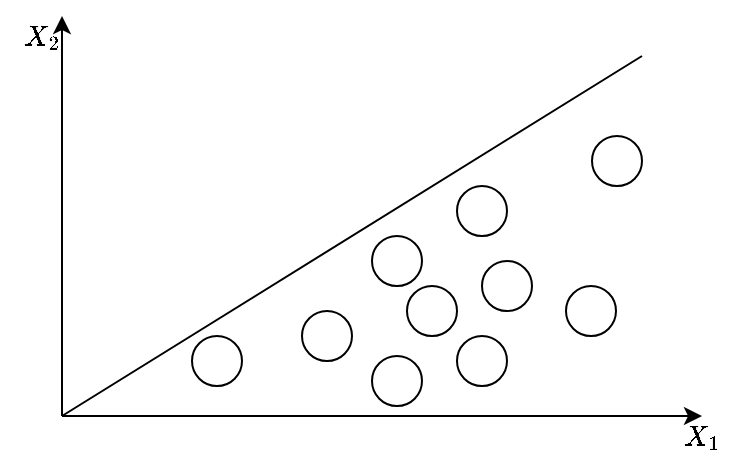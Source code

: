 <mxfile version="10.6.0" type="device"><diagram id="OnEbsA6dGB6p3wYzXo-o" name="Page-1"><mxGraphModel dx="717" dy="525" grid="1" gridSize="10" guides="1" tooltips="1" connect="1" arrows="1" fold="1" page="1" pageScale="1" pageWidth="850" pageHeight="1100" math="1" shadow="0"><root><mxCell id="0"/><mxCell id="1" parent="0"/><mxCell id="WzTZXuYgtyDRHlLtkA2z-1" value="" style="endArrow=classic;html=1;" edge="1" parent="1"><mxGeometry width="50" height="50" relative="1" as="geometry"><mxPoint x="160" y="240" as="sourcePoint"/><mxPoint x="160" y="40" as="targetPoint"/></mxGeometry></mxCell><mxCell id="WzTZXuYgtyDRHlLtkA2z-2" value="" style="endArrow=classic;html=1;" edge="1" parent="1"><mxGeometry width="50" height="50" relative="1" as="geometry"><mxPoint x="160" y="240" as="sourcePoint"/><mxPoint x="480" y="240" as="targetPoint"/></mxGeometry></mxCell><mxCell id="WzTZXuYgtyDRHlLtkA2z-4" value="" style="shape=image;html=1;verticalAlign=top;verticalLabelPosition=bottom;labelBackgroundColor=#ffffff;imageAspect=0;aspect=fixed;image=https://cdn0.iconfinder.com/data/icons/slim-square-icons-basics/100/basics-22-128.png" vertex="1" parent="1"><mxGeometry x="240" y="40" width="30" height="30" as="geometry"/></mxCell><mxCell id="WzTZXuYgtyDRHlLtkA2z-5" value="" style="shape=image;html=1;verticalAlign=top;verticalLabelPosition=bottom;labelBackgroundColor=#ffffff;imageAspect=0;aspect=fixed;image=https://cdn0.iconfinder.com/data/icons/slim-square-icons-basics/100/basics-22-128.png" vertex="1" parent="1"><mxGeometry x="220" y="80" width="30" height="30" as="geometry"/></mxCell><mxCell id="WzTZXuYgtyDRHlLtkA2z-6" value="" style="shape=image;html=1;verticalAlign=top;verticalLabelPosition=bottom;labelBackgroundColor=#ffffff;imageAspect=0;aspect=fixed;image=https://cdn0.iconfinder.com/data/icons/slim-square-icons-basics/100/basics-22-128.png" vertex="1" parent="1"><mxGeometry x="290" y="70" width="30" height="30" as="geometry"/></mxCell><mxCell id="WzTZXuYgtyDRHlLtkA2z-7" value="" style="shape=image;html=1;verticalAlign=top;verticalLabelPosition=bottom;labelBackgroundColor=#ffffff;imageAspect=0;aspect=fixed;image=https://cdn0.iconfinder.com/data/icons/slim-square-icons-basics/100/basics-22-128.png" vertex="1" parent="1"><mxGeometry x="180" y="55" width="30" height="30" as="geometry"/></mxCell><mxCell id="WzTZXuYgtyDRHlLtkA2z-8" value="" style="shape=image;html=1;verticalAlign=top;verticalLabelPosition=bottom;labelBackgroundColor=#ffffff;imageAspect=0;aspect=fixed;image=https://cdn0.iconfinder.com/data/icons/slim-square-icons-basics/100/basics-22-128.png" vertex="1" parent="1"><mxGeometry x="190" y="140" width="30" height="30" as="geometry"/></mxCell><mxCell id="WzTZXuYgtyDRHlLtkA2z-9" value="" style="shape=image;html=1;verticalAlign=top;verticalLabelPosition=bottom;labelBackgroundColor=#ffffff;imageAspect=0;aspect=fixed;image=https://cdn0.iconfinder.com/data/icons/slim-square-icons-basics/100/basics-22-128.png" vertex="1" parent="1"><mxGeometry x="250" y="120" width="30" height="30" as="geometry"/></mxCell><mxCell id="WzTZXuYgtyDRHlLtkA2z-10" value="" style="shape=image;html=1;verticalAlign=top;verticalLabelPosition=bottom;labelBackgroundColor=#ffffff;imageAspect=0;aspect=fixed;image=https://cdn0.iconfinder.com/data/icons/slim-square-icons-basics/100/basics-22-128.png" vertex="1" parent="1"><mxGeometry x="180" y="97.5" width="30" height="30" as="geometry"/></mxCell><mxCell id="WzTZXuYgtyDRHlLtkA2z-12" value="" style="shape=image;html=1;verticalAlign=top;verticalLabelPosition=bottom;labelBackgroundColor=#ffffff;imageAspect=0;aspect=fixed;image=https://cdn0.iconfinder.com/data/icons/slim-square-icons-basics/100/basics-22-128.png" vertex="1" parent="1"><mxGeometry x="160" y="162.5" width="30" height="30" as="geometry"/></mxCell><mxCell id="WzTZXuYgtyDRHlLtkA2z-13" value="" style="ellipse;whiteSpace=wrap;html=1;aspect=fixed;" vertex="1" parent="1"><mxGeometry x="225" y="200" width="25" height="25" as="geometry"/></mxCell><mxCell id="WzTZXuYgtyDRHlLtkA2z-15" value="" style="ellipse;whiteSpace=wrap;html=1;aspect=fixed;" vertex="1" parent="1"><mxGeometry x="280" y="187.5" width="25" height="25" as="geometry"/></mxCell><mxCell id="WzTZXuYgtyDRHlLtkA2z-16" value="" style="ellipse;whiteSpace=wrap;html=1;aspect=fixed;" vertex="1" parent="1"><mxGeometry x="315" y="210" width="25" height="25" as="geometry"/></mxCell><mxCell id="WzTZXuYgtyDRHlLtkA2z-17" value="" style="ellipse;whiteSpace=wrap;html=1;aspect=fixed;" vertex="1" parent="1"><mxGeometry x="315" y="150" width="25" height="25" as="geometry"/></mxCell><mxCell id="WzTZXuYgtyDRHlLtkA2z-18" value="" style="ellipse;whiteSpace=wrap;html=1;aspect=fixed;" vertex="1" parent="1"><mxGeometry x="370" y="162.5" width="25" height="25" as="geometry"/></mxCell><mxCell id="WzTZXuYgtyDRHlLtkA2z-19" value="" style="ellipse;whiteSpace=wrap;html=1;aspect=fixed;" vertex="1" parent="1"><mxGeometry x="357.5" y="200" width="25" height="25" as="geometry"/></mxCell><mxCell id="WzTZXuYgtyDRHlLtkA2z-20" value="" style="ellipse;whiteSpace=wrap;html=1;aspect=fixed;" vertex="1" parent="1"><mxGeometry x="357.5" y="125" width="25" height="25" as="geometry"/></mxCell><mxCell id="WzTZXuYgtyDRHlLtkA2z-21" value="" style="ellipse;whiteSpace=wrap;html=1;aspect=fixed;" vertex="1" parent="1"><mxGeometry x="332.5" y="175" width="25" height="25" as="geometry"/></mxCell><mxCell id="WzTZXuYgtyDRHlLtkA2z-22" value="" style="ellipse;whiteSpace=wrap;html=1;aspect=fixed;" vertex="1" parent="1"><mxGeometry x="412" y="175" width="25" height="25" as="geometry"/></mxCell><mxCell id="WzTZXuYgtyDRHlLtkA2z-23" value="" style="ellipse;whiteSpace=wrap;html=1;aspect=fixed;" vertex="1" parent="1"><mxGeometry x="425" y="100" width="25" height="25" as="geometry"/></mxCell><mxCell id="WzTZXuYgtyDRHlLtkA2z-24" value="" style="shape=image;html=1;verticalAlign=top;verticalLabelPosition=bottom;labelBackgroundColor=#ffffff;imageAspect=0;aspect=fixed;image=https://cdn0.iconfinder.com/data/icons/slim-square-icons-basics/100/basics-22-128.png" vertex="1" parent="1"><mxGeometry x="340" y="40" width="30" height="30" as="geometry"/></mxCell><mxCell id="WzTZXuYgtyDRHlLtkA2z-25" value="" style="endArrow=none;html=1;" edge="1" parent="1"><mxGeometry width="50" height="50" relative="1" as="geometry"><mxPoint x="160" y="240" as="sourcePoint"/><mxPoint x="450" y="60" as="targetPoint"/></mxGeometry></mxCell><mxCell id="WzTZXuYgtyDRHlLtkA2z-26" value="\(X_{1}\)" style="text;html=1;strokeColor=none;fillColor=none;align=center;verticalAlign=middle;whiteSpace=wrap;rounded=0;" vertex="1" parent="1"><mxGeometry x="460" y="240" width="40" height="20" as="geometry"/></mxCell><mxCell id="WzTZXuYgtyDRHlLtkA2z-27" value="\(X_{2}\)" style="text;html=1;strokeColor=none;fillColor=none;align=center;verticalAlign=middle;whiteSpace=wrap;rounded=0;" vertex="1" parent="1"><mxGeometry x="130" y="40" width="40" height="20" as="geometry"/></mxCell></root></mxGraphModel></diagram></mxfile>